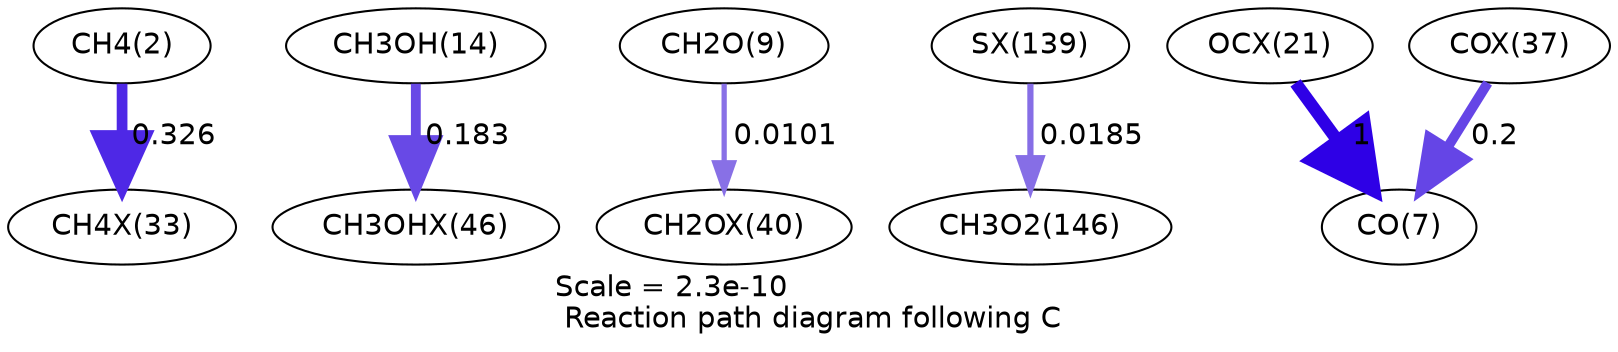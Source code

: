 digraph reaction_paths {
center=1;
s4 -> s43[fontname="Helvetica", penwidth=5.15, arrowsize=2.58, color="0.7, 0.826, 0.9"
, label=" 0.326"];
s16 -> s53[fontname="Helvetica", penwidth=4.72, arrowsize=2.36, color="0.7, 0.683, 0.9"
, label=" 0.183"];
s11 -> s50[fontname="Helvetica", penwidth=2.53, arrowsize=1.27, color="0.7, 0.51, 0.9"
, label=" 0.0101"];
s57 -> s29[fontname="Helvetica", penwidth=2.99, arrowsize=1.49, color="0.7, 0.519, 0.9"
, label=" 0.0185"];
s36 -> s9[fontname="Helvetica", penwidth=6, arrowsize=3, color="0.7, 1.5, 0.9"
, label=" 1"];
s47 -> s9[fontname="Helvetica", penwidth=4.78, arrowsize=2.39, color="0.7, 0.7, 0.9"
, label=" 0.2"];
s4 [ fontname="Helvetica", label="CH4(2)"];
s9 [ fontname="Helvetica", label="CO(7)"];
s11 [ fontname="Helvetica", label="CH2O(9)"];
s16 [ fontname="Helvetica", label="CH3OH(14)"];
s29 [ fontname="Helvetica", label="CH3O2(146)"];
s36 [ fontname="Helvetica", label="OCX(21)"];
s43 [ fontname="Helvetica", label="CH4X(33)"];
s47 [ fontname="Helvetica", label="COX(37)"];
s50 [ fontname="Helvetica", label="CH2OX(40)"];
s53 [ fontname="Helvetica", label="CH3OHX(46)"];
s57 [ fontname="Helvetica", label="SX(139)"];
 label = "Scale = 2.3e-10\l Reaction path diagram following C";
 fontname = "Helvetica";
}
